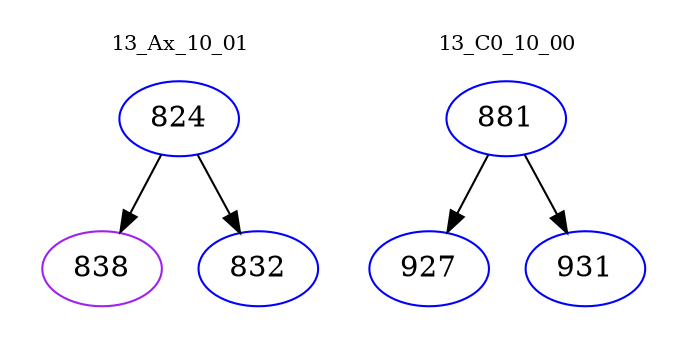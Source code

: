 digraph{
subgraph cluster_0 {
color = white
label = "13_Ax_10_01";
fontsize=10;
T0_824 [label="824", color="blue"]
T0_824 -> T0_838 [color="black"]
T0_838 [label="838", color="purple"]
T0_824 -> T0_832 [color="black"]
T0_832 [label="832", color="blue"]
}
subgraph cluster_1 {
color = white
label = "13_C0_10_00";
fontsize=10;
T1_881 [label="881", color="blue"]
T1_881 -> T1_927 [color="black"]
T1_927 [label="927", color="blue"]
T1_881 -> T1_931 [color="black"]
T1_931 [label="931", color="blue"]
}
}
